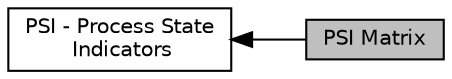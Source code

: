 digraph "PSI Matrix"
{
  edge [fontname="Helvetica",fontsize="10",labelfontname="Helvetica",labelfontsize="10"];
  node [fontname="Helvetica",fontsize="10",shape=box];
  rankdir=LR;
  Node1 [label="PSI Matrix",height=0.2,width=0.4,color="black", fillcolor="grey75", style="filled", fontcolor="black",tooltip=" "];
  Node2 [label="PSI - Process State\l Indicators",height=0.2,width=0.4,color="black", fillcolor="white", style="filled",URL="$group__PSI__gadgets.html",tooltip="Process State Indicators."];
  Node2->Node1 [shape=plaintext, dir="back", style="solid"];
}
